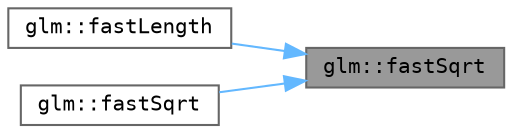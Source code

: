 digraph "glm::fastSqrt"
{
 // LATEX_PDF_SIZE
  bgcolor="transparent";
  edge [fontname=Terminal,fontsize=10,labelfontname=Helvetica,labelfontsize=10];
  node [fontname=Terminal,fontsize=10,shape=box,height=0.2,width=0.4];
  rankdir="RL";
  Node1 [label="glm::fastSqrt",height=0.2,width=0.4,color="gray40", fillcolor="grey60", style="filled", fontcolor="black",tooltip=" "];
  Node1 -> Node2 [dir="back",color="steelblue1",style="solid"];
  Node2 [label="glm::fastLength",height=0.2,width=0.4,color="grey40", fillcolor="white", style="filled",URL="$group__gtx__fast__square__root.html#ga90f66be92ef61e705c005e7b3209edb8",tooltip=" "];
  Node1 -> Node3 [dir="back",color="steelblue1",style="solid"];
  Node3 [label="glm::fastSqrt",height=0.2,width=0.4,color="grey40", fillcolor="white", style="filled",URL="$group__gtx__fast__square__root.html#gad2d359f1dcef062f013188b388fe2817",tooltip=" "];
}
